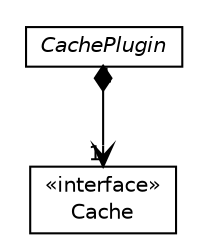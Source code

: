 #!/usr/local/bin/dot
#
# Class diagram 
# Generated by UMLGraph version R5_6-24-gf6e263 (http://www.umlgraph.org/)
#

digraph G {
	edge [fontname="Helvetica",fontsize=10,labelfontname="Helvetica",labelfontsize=10];
	node [fontname="Helvetica",fontsize=10,shape=plaintext];
	nodesep=0.25;
	ranksep=0.5;
	// io.werval.api.cache.Cache
	c198 [label=<<table title="io.werval.api.cache.Cache" border="0" cellborder="1" cellspacing="0" cellpadding="2" port="p" href="./Cache.html">
		<tr><td><table border="0" cellspacing="0" cellpadding="1">
<tr><td align="center" balign="center"> &#171;interface&#187; </td></tr>
<tr><td align="center" balign="center"> Cache </td></tr>
		</table></td></tr>
		</table>>, URL="./Cache.html", fontname="Helvetica", fontcolor="black", fontsize=10.0];
	// io.werval.api.cache.CachePlugin
	c199 [label=<<table title="io.werval.api.cache.CachePlugin" border="0" cellborder="1" cellspacing="0" cellpadding="2" port="p" href="./CachePlugin.html">
		<tr><td><table border="0" cellspacing="0" cellpadding="1">
<tr><td align="center" balign="center"><font face="Helvetica-Oblique"> CachePlugin </font></td></tr>
		</table></td></tr>
		</table>>, URL="./CachePlugin.html", fontname="Helvetica", fontcolor="black", fontsize=10.0];
	// io.werval.api.cache.CachePlugin NAVCOMPOSED io.werval.api.cache.Cache
	c199:p -> c198:p [taillabel="1", label="", headlabel="1", fontname="Helvetica", fontcolor="black", fontsize=10.0, color="black", arrowhead=open, arrowtail=diamond, dir=both];
}

